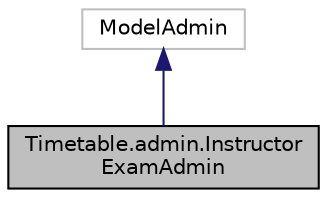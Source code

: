 digraph "Timetable.admin.InstructorExamAdmin"
{
  edge [fontname="Helvetica",fontsize="10",labelfontname="Helvetica",labelfontsize="10"];
  node [fontname="Helvetica",fontsize="10",shape=record];
  Node1 [label="Timetable.admin.Instructor\lExamAdmin",height=0.2,width=0.4,color="black", fillcolor="grey75", style="filled", fontcolor="black"];
  Node2 -> Node1 [dir="back",color="midnightblue",fontsize="10",style="solid"];
  Node2 [label="ModelAdmin",height=0.2,width=0.4,color="grey75", fillcolor="white", style="filled"];
}
